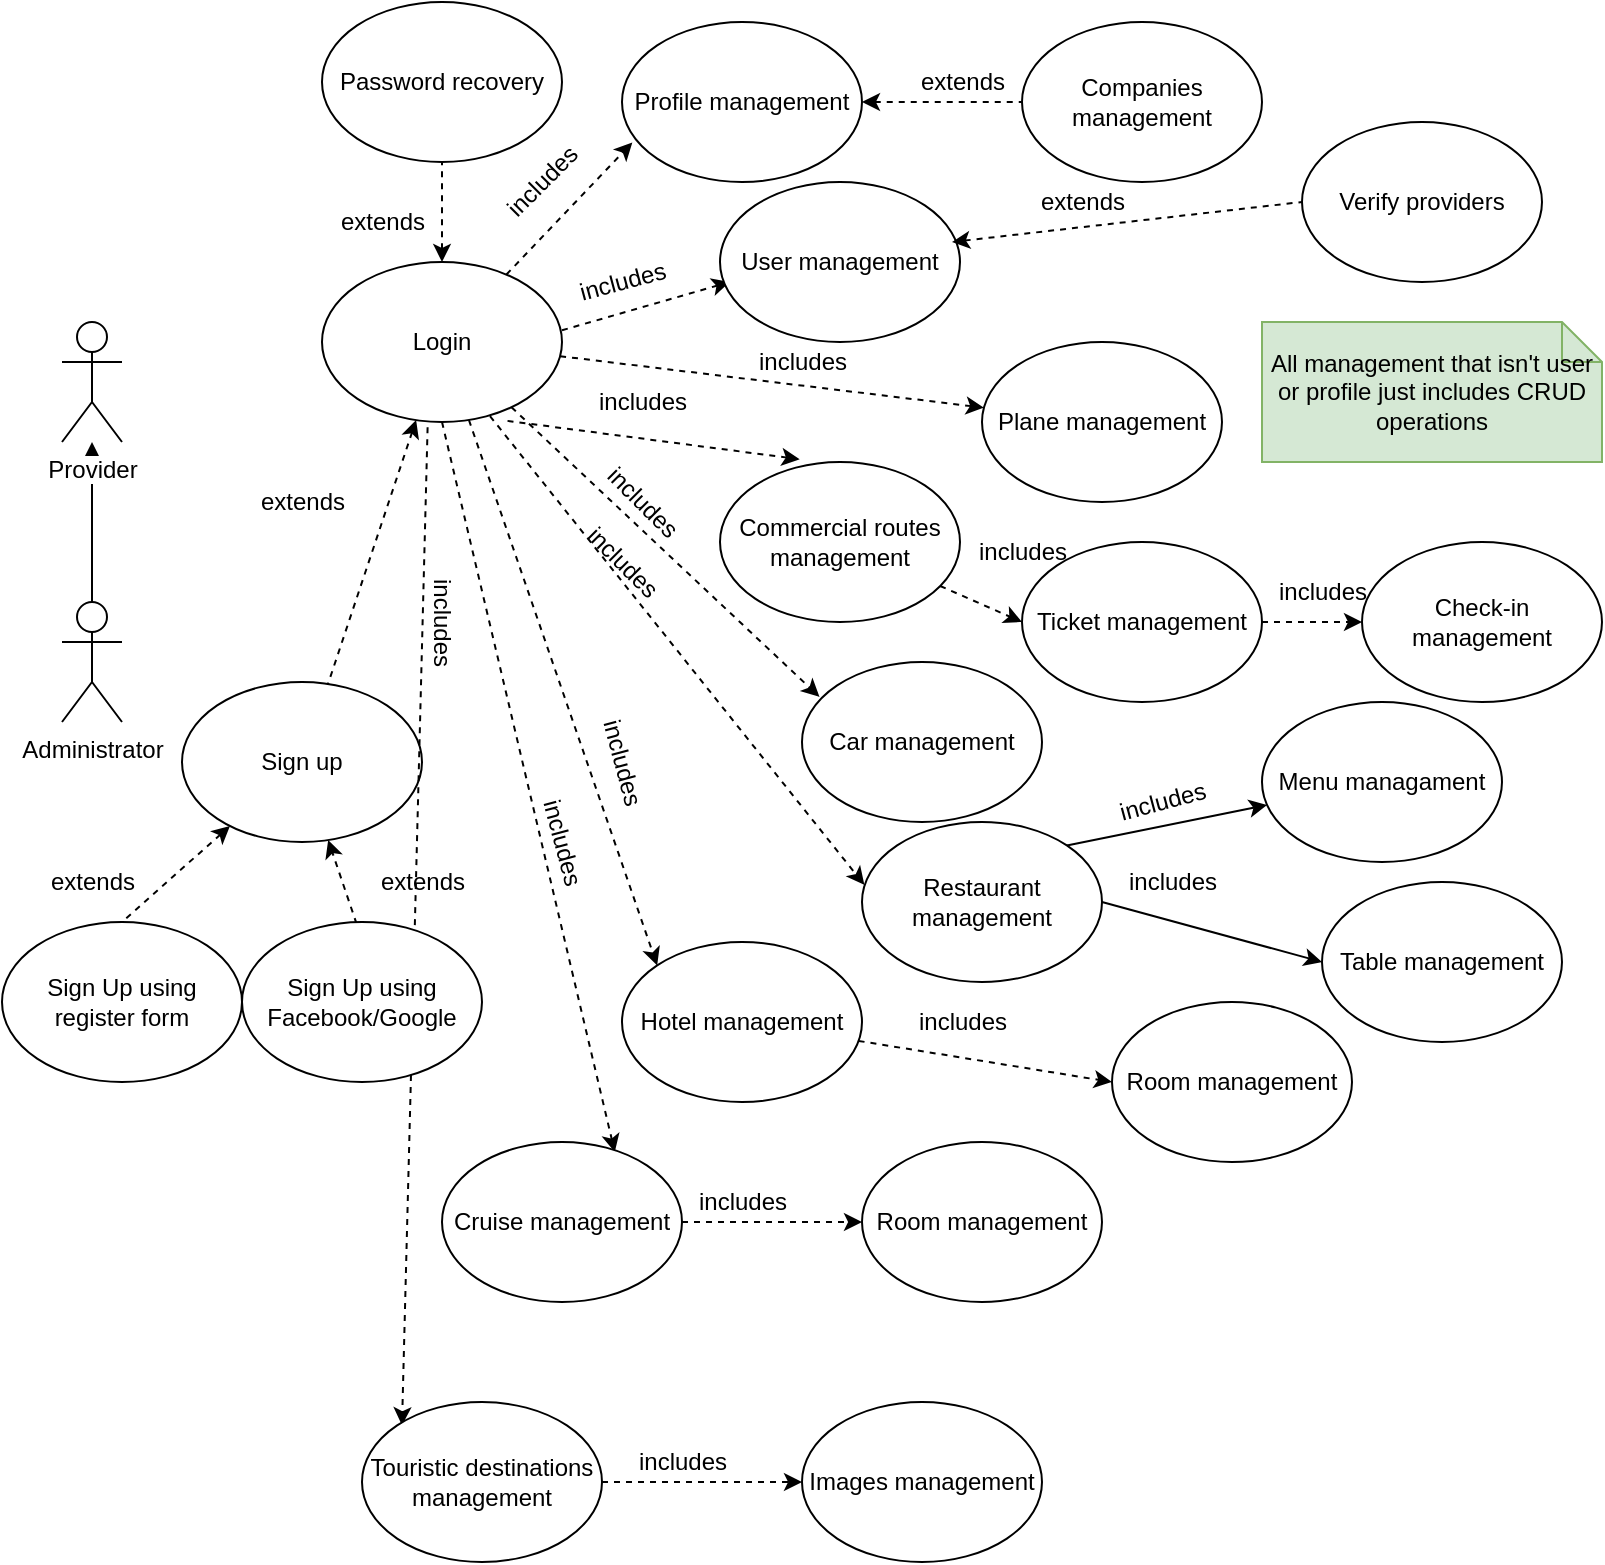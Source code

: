 <mxfile version="12.6.5" type="device"><diagram id="XQMltcapxJcs6Wrvf4_U" name="BackOffice"><mxGraphModel dx="1024" dy="592" grid="1" gridSize="10" guides="1" tooltips="1" connect="1" arrows="1" fold="1" page="1" pageScale="1" pageWidth="850" pageHeight="1100" math="0" shadow="0"><root><mxCell id="0"/><mxCell id="1" parent="0"/><mxCell id="0l9C73vyBvxh5OIg0_2U-3" value="" style="edgeStyle=orthogonalEdgeStyle;rounded=0;orthogonalLoop=1;jettySize=auto;html=1;endArrow=none;endFill=0;startArrow=classic;startFill=1;" parent="1" source="0l9C73vyBvxh5OIg0_2U-1" target="0l9C73vyBvxh5OIg0_2U-2" edge="1"><mxGeometry relative="1" as="geometry"/></mxCell><mxCell id="0l9C73vyBvxh5OIg0_2U-1" value="Provider" style="shape=umlActor;verticalLabelPosition=bottom;labelBackgroundColor=#ffffff;verticalAlign=top;html=1;outlineConnect=0;" parent="1" vertex="1"><mxGeometry x="70" y="170" width="30" height="60" as="geometry"/></mxCell><mxCell id="0l9C73vyBvxh5OIg0_2U-2" value="Administrator" style="shape=umlActor;verticalLabelPosition=bottom;labelBackgroundColor=#ffffff;verticalAlign=top;html=1;outlineConnect=0;" parent="1" vertex="1"><mxGeometry x="70" y="310" width="30" height="60" as="geometry"/></mxCell><mxCell id="0l9C73vyBvxh5OIg0_2U-6" style="rounded=0;orthogonalLoop=1;jettySize=auto;html=1;dashed=1;entryX=0.043;entryY=0.753;entryDx=0;entryDy=0;entryPerimeter=0;" parent="1" source="0l9C73vyBvxh5OIg0_2U-5" target="0l9C73vyBvxh5OIg0_2U-8" edge="1"><mxGeometry relative="1" as="geometry"><mxPoint x="380" y="110" as="targetPoint"/></mxGeometry></mxCell><mxCell id="0l9C73vyBvxh5OIg0_2U-9" style="edgeStyle=none;rounded=0;orthogonalLoop=1;jettySize=auto;html=1;dashed=1;endArrow=none;endFill=0;startArrow=classic;startFill=1;" parent="1" source="0l9C73vyBvxh5OIg0_2U-5" target="0l9C73vyBvxh5OIg0_2U-11" edge="1"><mxGeometry relative="1" as="geometry"><mxPoint x="390" y="240" as="targetPoint"/></mxGeometry></mxCell><mxCell id="0l9C73vyBvxh5OIg0_2U-13" style="edgeStyle=none;rounded=0;orthogonalLoop=1;jettySize=auto;html=1;dashed=1;startArrow=none;startFill=0;endArrow=classic;endFill=1;entryX=0;entryY=0.5;entryDx=0;entryDy=0;" parent="1" edge="1"><mxGeometry relative="1" as="geometry"><mxPoint x="403.91" y="150" as="targetPoint"/><mxPoint x="319.997" y="174.148" as="sourcePoint"/></mxGeometry></mxCell><mxCell id="8CAPWIGxfTst6J3kRRZJ-11" style="edgeStyle=none;rounded=0;orthogonalLoop=1;jettySize=auto;html=1;dashed=1;startArrow=none;startFill=0;endArrow=classic;endFill=1;entryX=0.073;entryY=0.218;entryDx=0;entryDy=0;entryPerimeter=0;" parent="1" source="0l9C73vyBvxh5OIg0_2U-5" target="8CAPWIGxfTst6J3kRRZJ-1" edge="1"><mxGeometry relative="1" as="geometry"><mxPoint x="360" y="530" as="targetPoint"/></mxGeometry></mxCell><mxCell id="8CAPWIGxfTst6J3kRRZJ-13" style="edgeStyle=none;rounded=0;orthogonalLoop=1;jettySize=auto;html=1;dashed=1;startArrow=none;startFill=0;endArrow=classic;endFill=1;entryX=0;entryY=0;entryDx=0;entryDy=0;" parent="1" source="0l9C73vyBvxh5OIg0_2U-5" target="8CAPWIGxfTst6J3kRRZJ-2" edge="1"><mxGeometry relative="1" as="geometry"><mxPoint x="320" y="600" as="targetPoint"/></mxGeometry></mxCell><mxCell id="8CAPWIGxfTst6J3kRRZJ-15" style="edgeStyle=none;rounded=0;orthogonalLoop=1;jettySize=auto;html=1;exitX=0.5;exitY=1;exitDx=0;exitDy=0;entryX=0.72;entryY=0.063;entryDx=0;entryDy=0;entryPerimeter=0;dashed=1;startArrow=none;startFill=0;endArrow=classic;endFill=1;" parent="1" source="0l9C73vyBvxh5OIg0_2U-5" target="8CAPWIGxfTst6J3kRRZJ-3" edge="1"><mxGeometry relative="1" as="geometry"/></mxCell><mxCell id="zDg2zckoNsQSZQ468vFZ-2" style="rounded=0;orthogonalLoop=1;jettySize=auto;html=1;exitX=0.7;exitY=0.963;exitDx=0;exitDy=0;entryX=0.01;entryY=0.393;entryDx=0;entryDy=0;entryPerimeter=0;dashed=1;exitPerimeter=0;" parent="1" source="0l9C73vyBvxh5OIg0_2U-5" target="zDg2zckoNsQSZQ468vFZ-1" edge="1"><mxGeometry relative="1" as="geometry"/></mxCell><mxCell id="YdJhL-WK8_InetcqaIWO-2" style="edgeStyle=orthogonalEdgeStyle;rounded=0;orthogonalLoop=1;jettySize=auto;html=1;exitX=0.5;exitY=0;exitDx=0;exitDy=0;entryX=0.5;entryY=1;entryDx=0;entryDy=0;dashed=1;endArrow=none;endFill=0;startArrow=classic;startFill=1;" parent="1" source="0l9C73vyBvxh5OIg0_2U-5" target="YdJhL-WK8_InetcqaIWO-1" edge="1"><mxGeometry relative="1" as="geometry"/></mxCell><mxCell id="0l9C73vyBvxh5OIg0_2U-5" value="Login" style="ellipse;whiteSpace=wrap;html=1;" parent="1" vertex="1"><mxGeometry x="200" y="140" width="120" height="80" as="geometry"/></mxCell><mxCell id="0l9C73vyBvxh5OIg0_2U-7" value="includes" style="text;html=1;align=center;verticalAlign=middle;resizable=0;points=[];autosize=1;rotation=-45;" parent="1" vertex="1"><mxGeometry x="280" y="90" width="60" height="20" as="geometry"/></mxCell><mxCell id="y1YBTG_VmKoHJiADoF3X-2" style="rounded=0;orthogonalLoop=1;jettySize=auto;html=1;endArrow=none;endFill=0;startArrow=classic;startFill=1;dashed=1;" parent="1" source="0l9C73vyBvxh5OIg0_2U-8" target="y1YBTG_VmKoHJiADoF3X-1" edge="1"><mxGeometry relative="1" as="geometry"/></mxCell><mxCell id="0l9C73vyBvxh5OIg0_2U-8" value="Profile management" style="ellipse;whiteSpace=wrap;html=1;" parent="1" vertex="1"><mxGeometry x="350" y="20" width="120" height="80" as="geometry"/></mxCell><mxCell id="0l9C73vyBvxh5OIg0_2U-10" value="extends" style="text;html=1;align=center;verticalAlign=middle;resizable=0;points=[];autosize=1;rotation=0;" parent="1" vertex="1"><mxGeometry x="160" y="250" width="60" height="20" as="geometry"/></mxCell><mxCell id="O6UTQf-CGzyKDPZWdMcT-2" style="edgeStyle=none;rounded=0;orthogonalLoop=1;jettySize=auto;html=1;dashed=1;endArrow=none;endFill=0;startArrow=classic;startFill=1;entryX=0.5;entryY=0;entryDx=0;entryDy=0;" parent="1" source="0l9C73vyBvxh5OIg0_2U-11" target="O6UTQf-CGzyKDPZWdMcT-3" edge="1"><mxGeometry relative="1" as="geometry"><mxPoint x="190" y="500" as="targetPoint"/></mxGeometry></mxCell><mxCell id="0l9C73vyBvxh5OIg0_2U-11" value="Sign up" style="ellipse;whiteSpace=wrap;html=1;" parent="1" vertex="1"><mxGeometry x="130" y="350" width="120" height="80" as="geometry"/></mxCell><mxCell id="0l9C73vyBvxh5OIg0_2U-14" value="User management" style="ellipse;whiteSpace=wrap;html=1;" parent="1" vertex="1"><mxGeometry x="399" y="100" width="120" height="80" as="geometry"/></mxCell><mxCell id="0l9C73vyBvxh5OIg0_2U-16" value="includes" style="text;html=1;align=center;verticalAlign=middle;resizable=0;points=[];autosize=1;rotation=-15;" parent="1" vertex="1"><mxGeometry x="320" y="140" width="60" height="20" as="geometry"/></mxCell><mxCell id="0l9C73vyBvxh5OIg0_2U-17" style="edgeStyle=none;rounded=0;orthogonalLoop=1;jettySize=auto;html=1;dashed=1;startArrow=none;startFill=0;endArrow=classic;endFill=1;" parent="1" source="0l9C73vyBvxh5OIg0_2U-5" target="0l9C73vyBvxh5OIg0_2U-19" edge="1"><mxGeometry relative="1" as="geometry"><mxPoint x="470" y="330" as="targetPoint"/><mxPoint x="329.659" y="194.261" as="sourcePoint"/></mxGeometry></mxCell><mxCell id="0l9C73vyBvxh5OIg0_2U-18" value="includes" style="text;html=1;align=center;verticalAlign=middle;resizable=0;points=[];autosize=1;rotation=0;" parent="1" vertex="1"><mxGeometry x="410" y="180" width="60" height="20" as="geometry"/></mxCell><mxCell id="0l9C73vyBvxh5OIg0_2U-19" value="Plane management" style="ellipse;whiteSpace=wrap;html=1;" parent="1" vertex="1"><mxGeometry x="530" y="180" width="120" height="80" as="geometry"/></mxCell><mxCell id="0l9C73vyBvxh5OIg0_2U-20" value="All management that isn't user or profile just includes CRUD operations" style="shape=note;size=20;whiteSpace=wrap;html=1;fillColor=#d5e8d4;strokeColor=#82b366;" parent="1" vertex="1"><mxGeometry x="670" y="170" width="170" height="70" as="geometry"/></mxCell><mxCell id="8CAPWIGxfTst6J3kRRZJ-6" style="edgeStyle=none;rounded=0;orthogonalLoop=1;jettySize=auto;html=1;entryX=0;entryY=0.5;entryDx=0;entryDy=0;dashed=1;startArrow=none;startFill=0;endArrow=classic;endFill=1;" parent="1" source="0l9C73vyBvxh5OIg0_2U-21" target="0l9C73vyBvxh5OIg0_2U-23" edge="1"><mxGeometry relative="1" as="geometry"/></mxCell><mxCell id="0l9C73vyBvxh5OIg0_2U-21" value="Commercial routes management" style="ellipse;whiteSpace=wrap;html=1;" parent="1" vertex="1"><mxGeometry x="399" y="240" width="120" height="80" as="geometry"/></mxCell><mxCell id="0l9C73vyBvxh5OIg0_2U-22" value="Check-in management" style="ellipse;whiteSpace=wrap;html=1;" parent="1" vertex="1"><mxGeometry x="720" y="280" width="120" height="80" as="geometry"/></mxCell><mxCell id="8CAPWIGxfTst6J3kRRZJ-7" style="edgeStyle=none;rounded=0;orthogonalLoop=1;jettySize=auto;html=1;exitX=1;exitY=0.5;exitDx=0;exitDy=0;entryX=0;entryY=0.5;entryDx=0;entryDy=0;dashed=1;startArrow=none;startFill=0;endArrow=classic;endFill=1;" parent="1" source="0l9C73vyBvxh5OIg0_2U-23" target="0l9C73vyBvxh5OIg0_2U-22" edge="1"><mxGeometry relative="1" as="geometry"/></mxCell><mxCell id="0l9C73vyBvxh5OIg0_2U-23" value="Ticket management" style="ellipse;whiteSpace=wrap;html=1;" parent="1" vertex="1"><mxGeometry x="550" y="280" width="120" height="80" as="geometry"/></mxCell><mxCell id="8CAPWIGxfTst6J3kRRZJ-1" value="Car management" style="ellipse;whiteSpace=wrap;html=1;" parent="1" vertex="1"><mxGeometry x="440" y="340" width="120" height="80" as="geometry"/></mxCell><mxCell id="s2b58YbzwsAOEqDLXBNL-1" style="rounded=0;orthogonalLoop=1;jettySize=auto;html=1;endArrow=classic;endFill=1;dashed=1;entryX=0;entryY=0.5;entryDx=0;entryDy=0;" parent="1" source="8CAPWIGxfTst6J3kRRZJ-2" target="s2b58YbzwsAOEqDLXBNL-3" edge="1"><mxGeometry relative="1" as="geometry"><mxPoint x="570" y="540" as="targetPoint"/></mxGeometry></mxCell><mxCell id="8CAPWIGxfTst6J3kRRZJ-2" value="Hotel management" style="ellipse;whiteSpace=wrap;html=1;" parent="1" vertex="1"><mxGeometry x="350" y="480" width="120" height="80" as="geometry"/></mxCell><mxCell id="qSadwsgrfM3-AXiqvD0u-1" style="edgeStyle=orthogonalEdgeStyle;rounded=0;orthogonalLoop=1;jettySize=auto;html=1;dashed=1;" parent="1" source="8CAPWIGxfTst6J3kRRZJ-3" edge="1"><mxGeometry relative="1" as="geometry"><mxPoint x="470" y="620" as="targetPoint"/></mxGeometry></mxCell><mxCell id="8CAPWIGxfTst6J3kRRZJ-3" value="Cruise management" style="ellipse;whiteSpace=wrap;html=1;" parent="1" vertex="1"><mxGeometry x="260" y="580" width="120" height="80" as="geometry"/></mxCell><mxCell id="8CAPWIGxfTst6J3kRRZJ-4" style="edgeStyle=none;rounded=0;orthogonalLoop=1;jettySize=auto;html=1;dashed=1;startArrow=none;startFill=0;endArrow=classic;endFill=1;exitX=0.773;exitY=0.993;exitDx=0;exitDy=0;exitPerimeter=0;entryX=0.332;entryY=-0.017;entryDx=0;entryDy=0;entryPerimeter=0;" parent="1" source="0l9C73vyBvxh5OIg0_2U-5" target="0l9C73vyBvxh5OIg0_2U-21" edge="1"><mxGeometry relative="1" as="geometry"><mxPoint x="400" y="350" as="targetPoint"/><mxPoint x="310.939" y="219.242" as="sourcePoint"/></mxGeometry></mxCell><mxCell id="8CAPWIGxfTst6J3kRRZJ-8" value="includes" style="text;html=1;align=center;verticalAlign=middle;resizable=0;points=[];autosize=1;rotation=0;" parent="1" vertex="1"><mxGeometry x="330" y="200" width="60" height="20" as="geometry"/></mxCell><mxCell id="8CAPWIGxfTst6J3kRRZJ-9" value="includes" style="text;html=1;align=center;verticalAlign=middle;resizable=0;points=[];autosize=1;rotation=0;" parent="1" vertex="1"><mxGeometry x="520" y="275" width="60" height="20" as="geometry"/></mxCell><mxCell id="8CAPWIGxfTst6J3kRRZJ-10" value="includes" style="text;html=1;align=center;verticalAlign=middle;resizable=0;points=[];autosize=1;rotation=0;" parent="1" vertex="1"><mxGeometry x="670" y="295" width="60" height="20" as="geometry"/></mxCell><mxCell id="8CAPWIGxfTst6J3kRRZJ-12" value="includes" style="text;html=1;align=center;verticalAlign=middle;resizable=0;points=[];autosize=1;rotation=45;" parent="1" vertex="1"><mxGeometry x="330" y="250" width="60" height="20" as="geometry"/></mxCell><mxCell id="8CAPWIGxfTst6J3kRRZJ-14" value="includes" style="text;html=1;align=center;verticalAlign=middle;resizable=0;points=[];autosize=1;rotation=45;" parent="1" vertex="1"><mxGeometry x="320" y="280" width="60" height="20" as="geometry"/></mxCell><mxCell id="8CAPWIGxfTst6J3kRRZJ-16" value="includes" style="text;html=1;align=center;verticalAlign=middle;resizable=0;points=[];autosize=1;rotation=75;" parent="1" vertex="1"><mxGeometry x="290" y="420" width="60" height="20" as="geometry"/></mxCell><mxCell id="lkGZBenvW3fQ4_oJeTtS-1" style="rounded=0;orthogonalLoop=1;jettySize=auto;html=1;exitX=1;exitY=0.5;exitDx=0;exitDy=0;entryX=0;entryY=0.5;entryDx=0;entryDy=0;" parent="1" source="zDg2zckoNsQSZQ468vFZ-1" target="lkGZBenvW3fQ4_oJeTtS-3" edge="1"><mxGeometry relative="1" as="geometry"><mxPoint x="670" y="460" as="targetPoint"/></mxGeometry></mxCell><mxCell id="flVMyHwFsMI5BrcJI2f2-2" style="rounded=0;orthogonalLoop=1;jettySize=auto;html=1;exitX=1;exitY=0;exitDx=0;exitDy=0;startArrow=none;startFill=0;endArrow=classic;endFill=1;" parent="1" source="zDg2zckoNsQSZQ468vFZ-1" target="flVMyHwFsMI5BrcJI2f2-3" edge="1"><mxGeometry relative="1" as="geometry"><mxPoint x="660" y="400" as="targetPoint"/></mxGeometry></mxCell><mxCell id="zDg2zckoNsQSZQ468vFZ-1" value="Restaurant management" style="ellipse;whiteSpace=wrap;html=1;" parent="1" vertex="1"><mxGeometry x="470" y="420" width="120" height="80" as="geometry"/></mxCell><mxCell id="zDg2zckoNsQSZQ468vFZ-3" value="includes" style="text;html=1;align=center;verticalAlign=middle;resizable=0;points=[];autosize=1;rotation=75;" parent="1" vertex="1"><mxGeometry x="320" y="380" width="60" height="20" as="geometry"/></mxCell><mxCell id="YdJhL-WK8_InetcqaIWO-1" value="Password recovery" style="ellipse;whiteSpace=wrap;html=1;" parent="1" vertex="1"><mxGeometry x="200" y="10" width="120" height="80" as="geometry"/></mxCell><mxCell id="YdJhL-WK8_InetcqaIWO-3" value="extends" style="text;html=1;align=center;verticalAlign=middle;resizable=0;points=[];autosize=1;rotation=0;" parent="1" vertex="1"><mxGeometry x="200" y="110" width="60" height="20" as="geometry"/></mxCell><mxCell id="y1YBTG_VmKoHJiADoF3X-1" value="Companies management" style="ellipse;whiteSpace=wrap;html=1;" parent="1" vertex="1"><mxGeometry x="550" y="20" width="120" height="80" as="geometry"/></mxCell><mxCell id="y1YBTG_VmKoHJiADoF3X-3" value="extends" style="text;html=1;align=center;verticalAlign=middle;resizable=0;points=[];autosize=1;rotation=0;" parent="1" vertex="1"><mxGeometry x="490" y="40" width="60" height="20" as="geometry"/></mxCell><mxCell id="s2b58YbzwsAOEqDLXBNL-2" value="includes" style="text;html=1;align=center;verticalAlign=middle;resizable=0;points=[];autosize=1;" parent="1" vertex="1"><mxGeometry x="490" y="510" width="60" height="20" as="geometry"/></mxCell><mxCell id="s2b58YbzwsAOEqDLXBNL-3" value="Room management" style="ellipse;whiteSpace=wrap;html=1;" parent="1" vertex="1"><mxGeometry x="595" y="510" width="120" height="80" as="geometry"/></mxCell><mxCell id="O6UTQf-CGzyKDPZWdMcT-3" value="Sign Up using register form" style="ellipse;whiteSpace=wrap;html=1;" parent="1" vertex="1"><mxGeometry x="40" y="470" width="120" height="80" as="geometry"/></mxCell><mxCell id="O6UTQf-CGzyKDPZWdMcT-5" value="" style="edgeStyle=none;rounded=0;orthogonalLoop=1;jettySize=auto;html=1;dashed=1;startArrow=none;startFill=0;endArrow=classic;endFill=1;" parent="1" target="0l9C73vyBvxh5OIg0_2U-11" edge="1"><mxGeometry relative="1" as="geometry"><mxPoint x="217.295" y="470.907" as="sourcePoint"/></mxGeometry></mxCell><mxCell id="O6UTQf-CGzyKDPZWdMcT-6" value="extends" style="text;html=1;align=center;verticalAlign=middle;resizable=0;points=[];autosize=1;rotation=0;" parent="1" vertex="1"><mxGeometry x="55" y="440" width="60" height="20" as="geometry"/></mxCell><mxCell id="O6UTQf-CGzyKDPZWdMcT-7" value="extends" style="text;html=1;align=center;verticalAlign=middle;resizable=0;points=[];autosize=1;rotation=0;" parent="1" vertex="1"><mxGeometry x="220" y="440" width="60" height="20" as="geometry"/></mxCell><mxCell id="qSadwsgrfM3-AXiqvD0u-2" value="includes" style="text;html=1;align=center;verticalAlign=middle;resizable=0;points=[];autosize=1;" parent="1" vertex="1"><mxGeometry x="380" y="600" width="60" height="20" as="geometry"/></mxCell><mxCell id="qSadwsgrfM3-AXiqvD0u-3" value="Room management" style="ellipse;whiteSpace=wrap;html=1;" parent="1" vertex="1"><mxGeometry x="470" y="580" width="120" height="80" as="geometry"/></mxCell><mxCell id="lkGZBenvW3fQ4_oJeTtS-2" value="includes" style="text;html=1;align=center;verticalAlign=middle;resizable=0;points=[];autosize=1;" parent="1" vertex="1"><mxGeometry x="595" y="440" width="60" height="20" as="geometry"/></mxCell><mxCell id="lkGZBenvW3fQ4_oJeTtS-3" value="Table management" style="ellipse;whiteSpace=wrap;html=1;" parent="1" vertex="1"><mxGeometry x="700" y="450" width="120" height="80" as="geometry"/></mxCell><mxCell id="-LIT5Ro6LggrCZDnX-jg-1" style="edgeStyle=none;rounded=0;orthogonalLoop=1;jettySize=auto;html=1;exitX=0.44;exitY=1.033;exitDx=0;exitDy=0;dashed=1;startArrow=none;startFill=0;endArrow=classic;endFill=1;exitPerimeter=0;" parent="1" source="0l9C73vyBvxh5OIg0_2U-5" edge="1"><mxGeometry relative="1" as="geometry"><mxPoint x="270" y="230" as="sourcePoint"/><mxPoint x="240" y="721.6" as="targetPoint"/></mxGeometry></mxCell><mxCell id="-LIT5Ro6LggrCZDnX-jg-2" value="Sign Up using Facebook/Google" style="ellipse;whiteSpace=wrap;html=1;" parent="1" vertex="1"><mxGeometry x="160" y="470" width="120" height="80" as="geometry"/></mxCell><mxCell id="-LIT5Ro6LggrCZDnX-jg-3" value="includes" style="text;html=1;align=center;verticalAlign=middle;resizable=0;points=[];autosize=1;rotation=90;" parent="1" vertex="1"><mxGeometry x="230" y="310" width="60" height="20" as="geometry"/></mxCell><mxCell id="-LIT5Ro6LggrCZDnX-jg-5" style="edgeStyle=orthogonalEdgeStyle;rounded=0;orthogonalLoop=1;jettySize=auto;html=1;dashed=1;" parent="1" source="-LIT5Ro6LggrCZDnX-jg-4" edge="1"><mxGeometry relative="1" as="geometry"><mxPoint x="440" y="750" as="targetPoint"/></mxGeometry></mxCell><mxCell id="-LIT5Ro6LggrCZDnX-jg-4" value="Touristic destinations management" style="ellipse;whiteSpace=wrap;html=1;" parent="1" vertex="1"><mxGeometry x="220" y="710" width="120" height="80" as="geometry"/></mxCell><mxCell id="-LIT5Ro6LggrCZDnX-jg-6" value="Images management" style="ellipse;whiteSpace=wrap;html=1;" parent="1" vertex="1"><mxGeometry x="440" y="710" width="120" height="80" as="geometry"/></mxCell><mxCell id="-LIT5Ro6LggrCZDnX-jg-7" value="includes" style="text;html=1;align=center;verticalAlign=middle;resizable=0;points=[];autosize=1;" parent="1" vertex="1"><mxGeometry x="350" y="730" width="60" height="20" as="geometry"/></mxCell><mxCell id="flVMyHwFsMI5BrcJI2f2-1" value="includes" style="text;html=1;align=center;verticalAlign=middle;resizable=0;points=[];autosize=1;rotation=-15;" parent="1" vertex="1"><mxGeometry x="590" y="400" width="60" height="20" as="geometry"/></mxCell><mxCell id="flVMyHwFsMI5BrcJI2f2-3" value="Menu managament" style="ellipse;whiteSpace=wrap;html=1;" parent="1" vertex="1"><mxGeometry x="670" y="360" width="120" height="80" as="geometry"/></mxCell><mxCell id="yU18s2Lh3SfMl3rgerhz-1" style="rounded=0;orthogonalLoop=1;jettySize=auto;html=1;endArrow=none;endFill=0;startArrow=classic;startFill=1;dashed=1;entryX=0;entryY=0.5;entryDx=0;entryDy=0;" edge="1" parent="1" target="yU18s2Lh3SfMl3rgerhz-3"><mxGeometry relative="1" as="geometry"><mxPoint x="515" y="130" as="sourcePoint"/><mxPoint x="595" y="130" as="targetPoint"/></mxGeometry></mxCell><mxCell id="yU18s2Lh3SfMl3rgerhz-3" value="Verify providers" style="ellipse;whiteSpace=wrap;html=1;" vertex="1" parent="1"><mxGeometry x="690" y="70" width="120" height="80" as="geometry"/></mxCell><mxCell id="yU18s2Lh3SfMl3rgerhz-4" value="extends" style="text;html=1;align=center;verticalAlign=middle;resizable=0;points=[];autosize=1;rotation=0;" vertex="1" parent="1"><mxGeometry x="550" y="100" width="60" height="20" as="geometry"/></mxCell></root></mxGraphModel></diagram></mxfile>